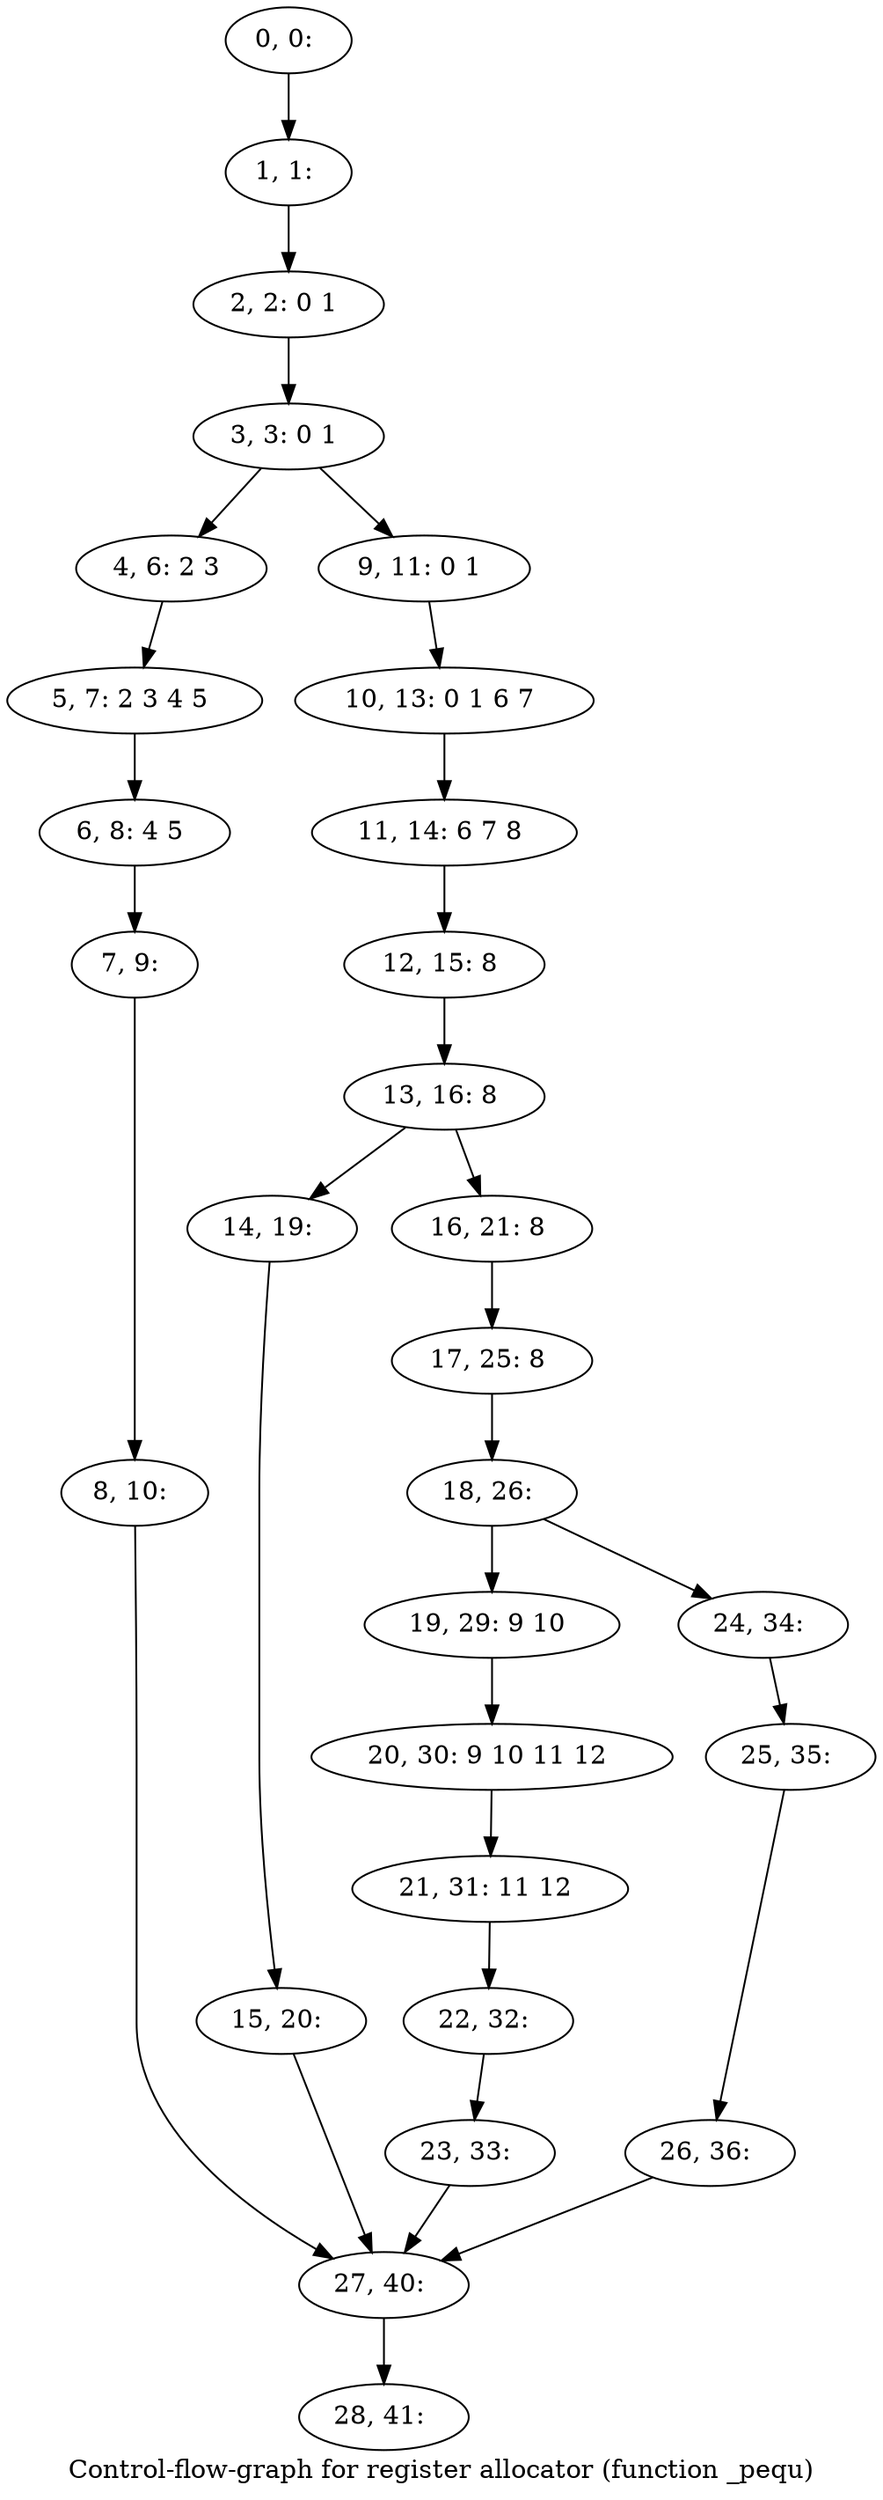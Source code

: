 digraph G {
graph [label="Control-flow-graph for register allocator (function _pequ)"]
0[label="0, 0: "];
1[label="1, 1: "];
2[label="2, 2: 0 1 "];
3[label="3, 3: 0 1 "];
4[label="4, 6: 2 3 "];
5[label="5, 7: 2 3 4 5 "];
6[label="6, 8: 4 5 "];
7[label="7, 9: "];
8[label="8, 10: "];
9[label="9, 11: 0 1 "];
10[label="10, 13: 0 1 6 7 "];
11[label="11, 14: 6 7 8 "];
12[label="12, 15: 8 "];
13[label="13, 16: 8 "];
14[label="14, 19: "];
15[label="15, 20: "];
16[label="16, 21: 8 "];
17[label="17, 25: 8 "];
18[label="18, 26: "];
19[label="19, 29: 9 10 "];
20[label="20, 30: 9 10 11 12 "];
21[label="21, 31: 11 12 "];
22[label="22, 32: "];
23[label="23, 33: "];
24[label="24, 34: "];
25[label="25, 35: "];
26[label="26, 36: "];
27[label="27, 40: "];
28[label="28, 41: "];
0->1 ;
1->2 ;
2->3 ;
3->4 ;
3->9 ;
4->5 ;
5->6 ;
6->7 ;
7->8 ;
8->27 ;
9->10 ;
10->11 ;
11->12 ;
12->13 ;
13->14 ;
13->16 ;
14->15 ;
15->27 ;
16->17 ;
17->18 ;
18->19 ;
18->24 ;
19->20 ;
20->21 ;
21->22 ;
22->23 ;
23->27 ;
24->25 ;
25->26 ;
26->27 ;
27->28 ;
}

